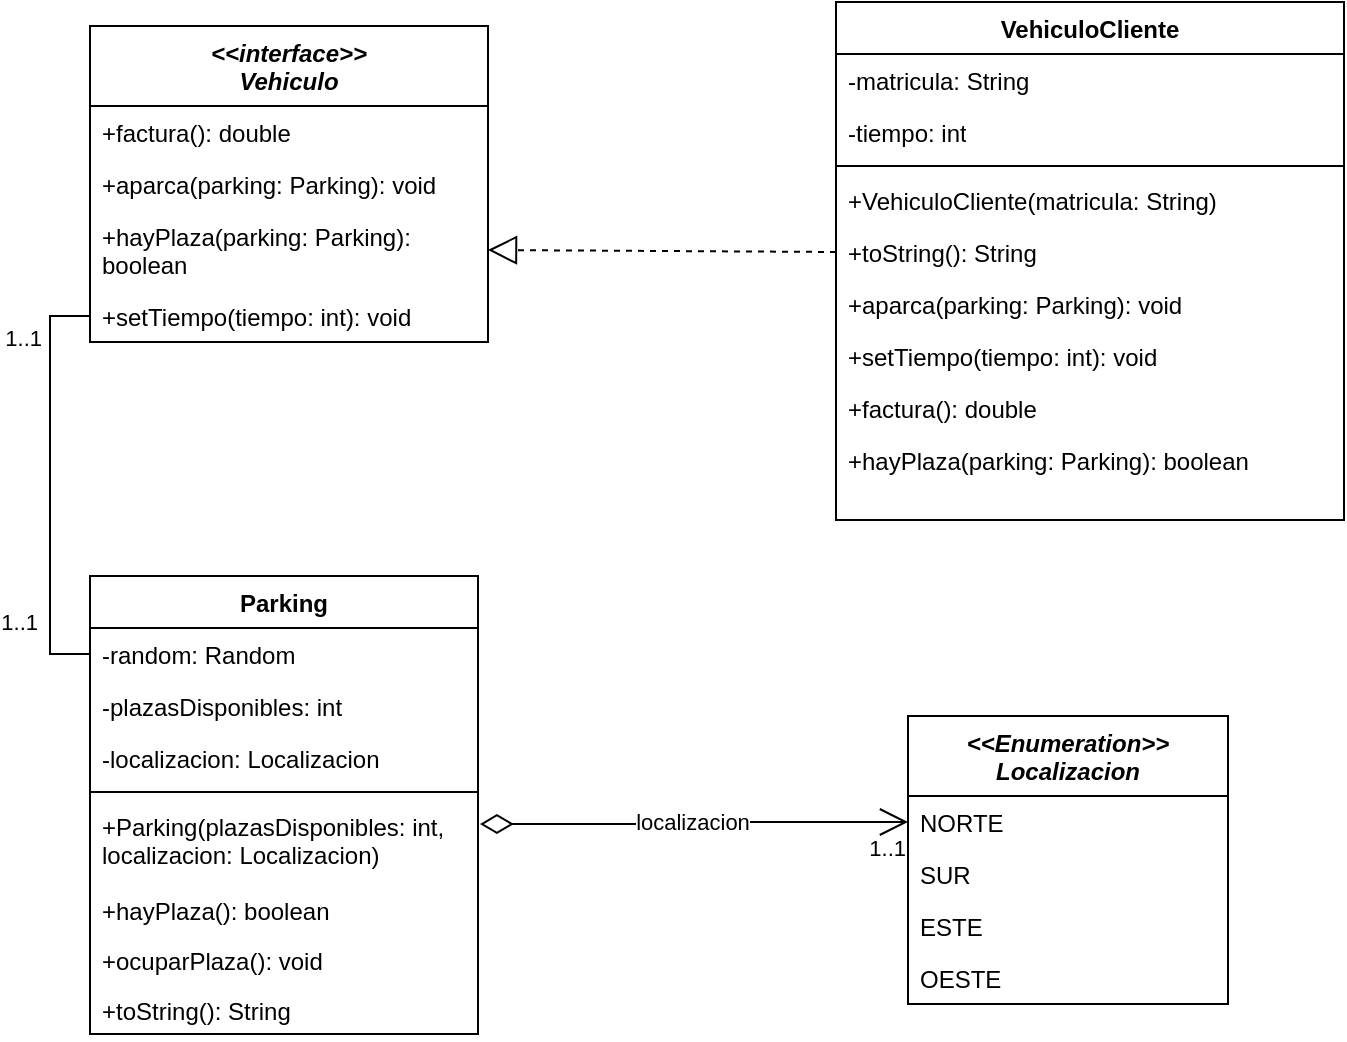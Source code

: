 <mxfile version="24.2.2" type="device">
  <diagram name="Página-1" id="0QDwSBue6NRi4-31oHi7">
    <mxGraphModel dx="1434" dy="738" grid="0" gridSize="10" guides="1" tooltips="1" connect="1" arrows="1" fold="1" page="0" pageScale="1" pageWidth="1169" pageHeight="827" math="0" shadow="0">
      <root>
        <mxCell id="0" />
        <mxCell id="1" parent="0" />
        <mxCell id="0ZJiHIkn5MSdc-xAxegW-1" value="Parking" style="swimlane;fontStyle=1;align=center;verticalAlign=top;childLayout=stackLayout;horizontal=1;startSize=26;horizontalStack=0;resizeParent=1;resizeParentMax=0;resizeLast=0;collapsible=1;marginBottom=0;whiteSpace=wrap;html=1;" vertex="1" parent="1">
          <mxGeometry x="187" y="557" width="194" height="229" as="geometry" />
        </mxCell>
        <mxCell id="0ZJiHIkn5MSdc-xAxegW-2" value="-random: Random" style="text;strokeColor=none;fillColor=none;align=left;verticalAlign=top;spacingLeft=4;spacingRight=4;overflow=hidden;rotatable=0;points=[[0,0.5],[1,0.5]];portConstraint=eastwest;whiteSpace=wrap;html=1;" vertex="1" parent="0ZJiHIkn5MSdc-xAxegW-1">
          <mxGeometry y="26" width="194" height="26" as="geometry" />
        </mxCell>
        <mxCell id="0ZJiHIkn5MSdc-xAxegW-31" value="-plazasDisponibles: int" style="text;strokeColor=none;fillColor=none;align=left;verticalAlign=top;spacingLeft=4;spacingRight=4;overflow=hidden;rotatable=0;points=[[0,0.5],[1,0.5]];portConstraint=eastwest;whiteSpace=wrap;html=1;" vertex="1" parent="0ZJiHIkn5MSdc-xAxegW-1">
          <mxGeometry y="52" width="194" height="26" as="geometry" />
        </mxCell>
        <mxCell id="0ZJiHIkn5MSdc-xAxegW-30" value="-localizacion: Localizacion" style="text;strokeColor=none;fillColor=none;align=left;verticalAlign=top;spacingLeft=4;spacingRight=4;overflow=hidden;rotatable=0;points=[[0,0.5],[1,0.5]];portConstraint=eastwest;whiteSpace=wrap;html=1;" vertex="1" parent="0ZJiHIkn5MSdc-xAxegW-1">
          <mxGeometry y="78" width="194" height="26" as="geometry" />
        </mxCell>
        <mxCell id="0ZJiHIkn5MSdc-xAxegW-3" value="" style="line;strokeWidth=1;fillColor=none;align=left;verticalAlign=middle;spacingTop=-1;spacingLeft=3;spacingRight=3;rotatable=0;labelPosition=right;points=[];portConstraint=eastwest;strokeColor=inherit;" vertex="1" parent="0ZJiHIkn5MSdc-xAxegW-1">
          <mxGeometry y="104" width="194" height="8" as="geometry" />
        </mxCell>
        <mxCell id="0ZJiHIkn5MSdc-xAxegW-4" value="+Parking(plazasDisponibles: int, localizacion: Localizacion)" style="text;strokeColor=none;fillColor=none;align=left;verticalAlign=top;spacingLeft=4;spacingRight=4;overflow=hidden;rotatable=0;points=[[0,0.5],[1,0.5]];portConstraint=eastwest;whiteSpace=wrap;html=1;" vertex="1" parent="0ZJiHIkn5MSdc-xAxegW-1">
          <mxGeometry y="112" width="194" height="42" as="geometry" />
        </mxCell>
        <mxCell id="0ZJiHIkn5MSdc-xAxegW-29" value="+hayPlaza(): boolean" style="text;strokeColor=none;fillColor=none;align=left;verticalAlign=top;spacingLeft=4;spacingRight=4;overflow=hidden;rotatable=0;points=[[0,0.5],[1,0.5]];portConstraint=eastwest;whiteSpace=wrap;html=1;" vertex="1" parent="0ZJiHIkn5MSdc-xAxegW-1">
          <mxGeometry y="154" width="194" height="25" as="geometry" />
        </mxCell>
        <mxCell id="0ZJiHIkn5MSdc-xAxegW-28" value="+ocuparPlaza(): void" style="text;strokeColor=none;fillColor=none;align=left;verticalAlign=top;spacingLeft=4;spacingRight=4;overflow=hidden;rotatable=0;points=[[0,0.5],[1,0.5]];portConstraint=eastwest;whiteSpace=wrap;html=1;" vertex="1" parent="0ZJiHIkn5MSdc-xAxegW-1">
          <mxGeometry y="179" width="194" height="25" as="geometry" />
        </mxCell>
        <mxCell id="0ZJiHIkn5MSdc-xAxegW-27" value="+toString(): String" style="text;strokeColor=none;fillColor=none;align=left;verticalAlign=top;spacingLeft=4;spacingRight=4;overflow=hidden;rotatable=0;points=[[0,0.5],[1,0.5]];portConstraint=eastwest;whiteSpace=wrap;html=1;" vertex="1" parent="0ZJiHIkn5MSdc-xAxegW-1">
          <mxGeometry y="204" width="194" height="25" as="geometry" />
        </mxCell>
        <mxCell id="0ZJiHIkn5MSdc-xAxegW-5" value="VehiculoCliente" style="swimlane;fontStyle=1;align=center;verticalAlign=top;childLayout=stackLayout;horizontal=1;startSize=26;horizontalStack=0;resizeParent=1;resizeParentMax=0;resizeLast=0;collapsible=1;marginBottom=0;whiteSpace=wrap;html=1;" vertex="1" parent="1">
          <mxGeometry x="560" y="270" width="254" height="259" as="geometry" />
        </mxCell>
        <mxCell id="0ZJiHIkn5MSdc-xAxegW-6" value="-matricula: String" style="text;strokeColor=none;fillColor=none;align=left;verticalAlign=top;spacingLeft=4;spacingRight=4;overflow=hidden;rotatable=0;points=[[0,0.5],[1,0.5]];portConstraint=eastwest;whiteSpace=wrap;html=1;" vertex="1" parent="0ZJiHIkn5MSdc-xAxegW-5">
          <mxGeometry y="26" width="254" height="26" as="geometry" />
        </mxCell>
        <mxCell id="0ZJiHIkn5MSdc-xAxegW-21" value="-tiempo: int" style="text;strokeColor=none;fillColor=none;align=left;verticalAlign=top;spacingLeft=4;spacingRight=4;overflow=hidden;rotatable=0;points=[[0,0.5],[1,0.5]];portConstraint=eastwest;whiteSpace=wrap;html=1;" vertex="1" parent="0ZJiHIkn5MSdc-xAxegW-5">
          <mxGeometry y="52" width="254" height="26" as="geometry" />
        </mxCell>
        <mxCell id="0ZJiHIkn5MSdc-xAxegW-7" value="" style="line;strokeWidth=1;fillColor=none;align=left;verticalAlign=middle;spacingTop=-1;spacingLeft=3;spacingRight=3;rotatable=0;labelPosition=right;points=[];portConstraint=eastwest;strokeColor=inherit;" vertex="1" parent="0ZJiHIkn5MSdc-xAxegW-5">
          <mxGeometry y="78" width="254" height="8" as="geometry" />
        </mxCell>
        <mxCell id="0ZJiHIkn5MSdc-xAxegW-26" value="+VehiculoCliente(matricula: String)" style="text;strokeColor=none;fillColor=none;align=left;verticalAlign=top;spacingLeft=4;spacingRight=4;overflow=hidden;rotatable=0;points=[[0,0.5],[1,0.5]];portConstraint=eastwest;whiteSpace=wrap;html=1;" vertex="1" parent="0ZJiHIkn5MSdc-xAxegW-5">
          <mxGeometry y="86" width="254" height="26" as="geometry" />
        </mxCell>
        <mxCell id="0ZJiHIkn5MSdc-xAxegW-25" value="+toString(): String" style="text;strokeColor=none;fillColor=none;align=left;verticalAlign=top;spacingLeft=4;spacingRight=4;overflow=hidden;rotatable=0;points=[[0,0.5],[1,0.5]];portConstraint=eastwest;whiteSpace=wrap;html=1;" vertex="1" parent="0ZJiHIkn5MSdc-xAxegW-5">
          <mxGeometry y="112" width="254" height="26" as="geometry" />
        </mxCell>
        <mxCell id="0ZJiHIkn5MSdc-xAxegW-8" value="+aparca(parking: Parking): void" style="text;strokeColor=none;fillColor=none;align=left;verticalAlign=top;spacingLeft=4;spacingRight=4;overflow=hidden;rotatable=0;points=[[0,0.5],[1,0.5]];portConstraint=eastwest;whiteSpace=wrap;html=1;" vertex="1" parent="0ZJiHIkn5MSdc-xAxegW-5">
          <mxGeometry y="138" width="254" height="26" as="geometry" />
        </mxCell>
        <mxCell id="0ZJiHIkn5MSdc-xAxegW-24" value="+setTiempo(tiempo: int): void" style="text;strokeColor=none;fillColor=none;align=left;verticalAlign=top;spacingLeft=4;spacingRight=4;overflow=hidden;rotatable=0;points=[[0,0.5],[1,0.5]];portConstraint=eastwest;whiteSpace=wrap;html=1;" vertex="1" parent="0ZJiHIkn5MSdc-xAxegW-5">
          <mxGeometry y="164" width="254" height="26" as="geometry" />
        </mxCell>
        <mxCell id="0ZJiHIkn5MSdc-xAxegW-23" value="+factura(): double" style="text;strokeColor=none;fillColor=none;align=left;verticalAlign=top;spacingLeft=4;spacingRight=4;overflow=hidden;rotatable=0;points=[[0,0.5],[1,0.5]];portConstraint=eastwest;whiteSpace=wrap;html=1;" vertex="1" parent="0ZJiHIkn5MSdc-xAxegW-5">
          <mxGeometry y="190" width="254" height="26" as="geometry" />
        </mxCell>
        <mxCell id="0ZJiHIkn5MSdc-xAxegW-22" value="+hayPlaza(parking: Parking): boolean" style="text;strokeColor=none;fillColor=none;align=left;verticalAlign=top;spacingLeft=4;spacingRight=4;overflow=hidden;rotatable=0;points=[[0,0.5],[1,0.5]];portConstraint=eastwest;whiteSpace=wrap;html=1;" vertex="1" parent="0ZJiHIkn5MSdc-xAxegW-5">
          <mxGeometry y="216" width="254" height="43" as="geometry" />
        </mxCell>
        <mxCell id="0ZJiHIkn5MSdc-xAxegW-9" value="&lt;div&gt;&lt;div&gt;&lt;span style=&quot;background-color: initial;&quot;&gt;&lt;i&gt;&amp;lt;&amp;lt;Enumeration&amp;gt;&amp;gt;&lt;/i&gt;&lt;/span&gt;&lt;/div&gt;&lt;/div&gt;&lt;i&gt;Localizacion&lt;/i&gt;" style="swimlane;fontStyle=1;align=center;verticalAlign=top;childLayout=stackLayout;horizontal=1;startSize=40;horizontalStack=0;resizeParent=1;resizeParentMax=0;resizeLast=0;collapsible=1;marginBottom=0;whiteSpace=wrap;html=1;" vertex="1" parent="1">
          <mxGeometry x="596" y="627" width="160" height="144" as="geometry" />
        </mxCell>
        <mxCell id="0ZJiHIkn5MSdc-xAxegW-10" value="NORTE" style="text;strokeColor=none;fillColor=none;align=left;verticalAlign=top;spacingLeft=4;spacingRight=4;overflow=hidden;rotatable=0;points=[[0,0.5],[1,0.5]];portConstraint=eastwest;whiteSpace=wrap;html=1;" vertex="1" parent="0ZJiHIkn5MSdc-xAxegW-9">
          <mxGeometry y="40" width="160" height="26" as="geometry" />
        </mxCell>
        <mxCell id="0ZJiHIkn5MSdc-xAxegW-34" value="SUR" style="text;strokeColor=none;fillColor=none;align=left;verticalAlign=top;spacingLeft=4;spacingRight=4;overflow=hidden;rotatable=0;points=[[0,0.5],[1,0.5]];portConstraint=eastwest;whiteSpace=wrap;html=1;" vertex="1" parent="0ZJiHIkn5MSdc-xAxegW-9">
          <mxGeometry y="66" width="160" height="26" as="geometry" />
        </mxCell>
        <mxCell id="0ZJiHIkn5MSdc-xAxegW-33" value="ESTE" style="text;strokeColor=none;fillColor=none;align=left;verticalAlign=top;spacingLeft=4;spacingRight=4;overflow=hidden;rotatable=0;points=[[0,0.5],[1,0.5]];portConstraint=eastwest;whiteSpace=wrap;html=1;" vertex="1" parent="0ZJiHIkn5MSdc-xAxegW-9">
          <mxGeometry y="92" width="160" height="26" as="geometry" />
        </mxCell>
        <mxCell id="0ZJiHIkn5MSdc-xAxegW-32" value="OESTE" style="text;strokeColor=none;fillColor=none;align=left;verticalAlign=top;spacingLeft=4;spacingRight=4;overflow=hidden;rotatable=0;points=[[0,0.5],[1,0.5]];portConstraint=eastwest;whiteSpace=wrap;html=1;" vertex="1" parent="0ZJiHIkn5MSdc-xAxegW-9">
          <mxGeometry y="118" width="160" height="26" as="geometry" />
        </mxCell>
        <mxCell id="0ZJiHIkn5MSdc-xAxegW-13" value="&lt;div&gt;&lt;span style=&quot;background-color: initial;&quot;&gt;&lt;i&gt;&amp;lt;&amp;lt;interface&amp;gt;&amp;gt;&lt;/i&gt;&lt;/span&gt;&lt;/div&gt;&lt;div&gt;&lt;span style=&quot;background-color: initial;&quot;&gt;&lt;i&gt;Vehiculo&lt;/i&gt;&lt;/span&gt;&lt;br&gt;&lt;/div&gt;" style="swimlane;fontStyle=1;align=center;verticalAlign=top;childLayout=stackLayout;horizontal=1;startSize=40;horizontalStack=0;resizeParent=1;resizeParentMax=0;resizeLast=0;collapsible=1;marginBottom=0;whiteSpace=wrap;html=1;" vertex="1" parent="1">
          <mxGeometry x="187" y="282" width="199" height="158" as="geometry" />
        </mxCell>
        <mxCell id="0ZJiHIkn5MSdc-xAxegW-14" value="+factura(): double" style="text;strokeColor=none;fillColor=none;align=left;verticalAlign=top;spacingLeft=4;spacingRight=4;overflow=hidden;rotatable=0;points=[[0,0.5],[1,0.5]];portConstraint=eastwest;whiteSpace=wrap;html=1;" vertex="1" parent="0ZJiHIkn5MSdc-xAxegW-13">
          <mxGeometry y="40" width="199" height="26" as="geometry" />
        </mxCell>
        <mxCell id="0ZJiHIkn5MSdc-xAxegW-18" value="+aparca(parking: Parking): void" style="text;strokeColor=none;fillColor=none;align=left;verticalAlign=top;spacingLeft=4;spacingRight=4;overflow=hidden;rotatable=0;points=[[0,0.5],[1,0.5]];portConstraint=eastwest;whiteSpace=wrap;html=1;" vertex="1" parent="0ZJiHIkn5MSdc-xAxegW-13">
          <mxGeometry y="66" width="199" height="26" as="geometry" />
        </mxCell>
        <mxCell id="0ZJiHIkn5MSdc-xAxegW-16" value="+hayPlaza(parking: Parking): boolean" style="text;strokeColor=none;fillColor=none;align=left;verticalAlign=top;spacingLeft=4;spacingRight=4;overflow=hidden;rotatable=0;points=[[0,0.5],[1,0.5]];portConstraint=eastwest;whiteSpace=wrap;html=1;" vertex="1" parent="0ZJiHIkn5MSdc-xAxegW-13">
          <mxGeometry y="92" width="199" height="40" as="geometry" />
        </mxCell>
        <mxCell id="0ZJiHIkn5MSdc-xAxegW-17" value="+setTiempo(tiempo: int): void" style="text;strokeColor=none;fillColor=none;align=left;verticalAlign=top;spacingLeft=4;spacingRight=4;overflow=hidden;rotatable=0;points=[[0,0.5],[1,0.5]];portConstraint=eastwest;whiteSpace=wrap;html=1;" vertex="1" parent="0ZJiHIkn5MSdc-xAxegW-13">
          <mxGeometry y="132" width="199" height="26" as="geometry" />
        </mxCell>
        <mxCell id="0ZJiHIkn5MSdc-xAxegW-35" value="" style="endArrow=block;dashed=1;endFill=0;endSize=12;html=1;rounded=0;entryX=1;entryY=0.5;entryDx=0;entryDy=0;exitX=0;exitY=0.5;exitDx=0;exitDy=0;" edge="1" parent="1" source="0ZJiHIkn5MSdc-xAxegW-25" target="0ZJiHIkn5MSdc-xAxegW-16">
          <mxGeometry width="160" relative="1" as="geometry">
            <mxPoint x="514" y="548" as="sourcePoint" />
            <mxPoint x="674" y="548" as="targetPoint" />
          </mxGeometry>
        </mxCell>
        <mxCell id="0ZJiHIkn5MSdc-xAxegW-36" value="localizacion" style="endArrow=open;html=1;endSize=12;startArrow=diamondThin;startSize=14;startFill=0;edgeStyle=orthogonalEdgeStyle;rounded=0;exitX=1.005;exitY=0.286;exitDx=0;exitDy=0;exitPerimeter=0;entryX=0;entryY=0.5;entryDx=0;entryDy=0;" edge="1" parent="1" source="0ZJiHIkn5MSdc-xAxegW-4" target="0ZJiHIkn5MSdc-xAxegW-10">
          <mxGeometry relative="1" as="geometry">
            <mxPoint x="514" y="548" as="sourcePoint" />
            <mxPoint x="674" y="548" as="targetPoint" />
          </mxGeometry>
        </mxCell>
        <mxCell id="0ZJiHIkn5MSdc-xAxegW-38" value="1..1" style="edgeLabel;resizable=0;html=1;align=right;verticalAlign=top;" connectable="0" vertex="1" parent="0ZJiHIkn5MSdc-xAxegW-36">
          <mxGeometry x="1" relative="1" as="geometry" />
        </mxCell>
        <mxCell id="0ZJiHIkn5MSdc-xAxegW-39" style="edgeStyle=orthogonalEdgeStyle;rounded=0;orthogonalLoop=1;jettySize=auto;html=1;entryX=0;entryY=0.5;entryDx=0;entryDy=0;endArrow=none;endFill=0;" edge="1" parent="1" source="0ZJiHIkn5MSdc-xAxegW-17" target="0ZJiHIkn5MSdc-xAxegW-2">
          <mxGeometry relative="1" as="geometry" />
        </mxCell>
        <mxCell id="0ZJiHIkn5MSdc-xAxegW-40" value="1..1" style="edgeLabel;resizable=0;html=1;align=right;verticalAlign=top;" connectable="0" vertex="1" parent="1">
          <mxGeometry x="163.0" y="425" as="geometry" />
        </mxCell>
        <mxCell id="0ZJiHIkn5MSdc-xAxegW-41" value="1..1" style="edgeLabel;resizable=0;html=1;align=right;verticalAlign=top;" connectable="0" vertex="1" parent="1">
          <mxGeometry x="161.0" y="567" as="geometry" />
        </mxCell>
      </root>
    </mxGraphModel>
  </diagram>
</mxfile>
